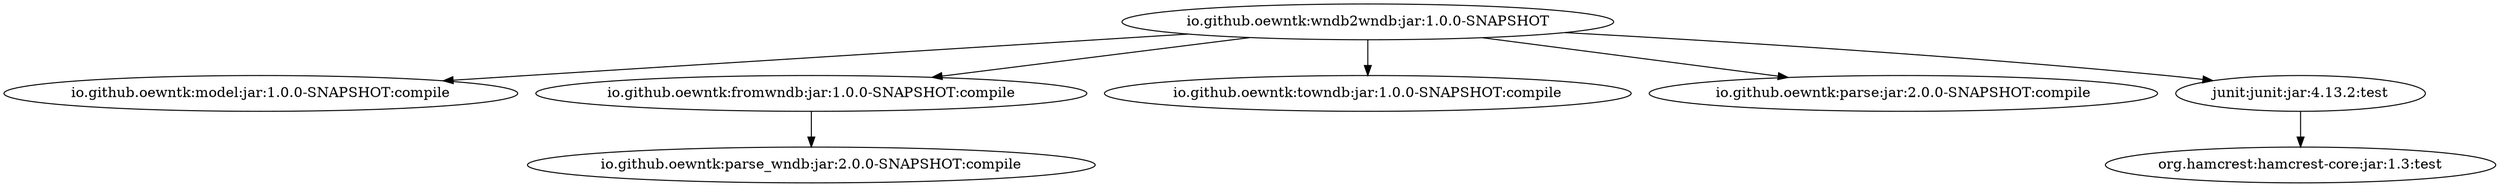 digraph "io.github.oewntk:wndb2wndb:jar:1.0.0-SNAPSHOT" { 
	"io.github.oewntk:wndb2wndb:jar:1.0.0-SNAPSHOT" -> "io.github.oewntk:model:jar:1.0.0-SNAPSHOT:compile" ; 
	"io.github.oewntk:wndb2wndb:jar:1.0.0-SNAPSHOT" -> "io.github.oewntk:fromwndb:jar:1.0.0-SNAPSHOT:compile" ; 
	"io.github.oewntk:wndb2wndb:jar:1.0.0-SNAPSHOT" -> "io.github.oewntk:towndb:jar:1.0.0-SNAPSHOT:compile" ; 
	"io.github.oewntk:wndb2wndb:jar:1.0.0-SNAPSHOT" -> "io.github.oewntk:parse:jar:2.0.0-SNAPSHOT:compile" ; 
	"io.github.oewntk:wndb2wndb:jar:1.0.0-SNAPSHOT" -> "junit:junit:jar:4.13.2:test" ; 
	"io.github.oewntk:fromwndb:jar:1.0.0-SNAPSHOT:compile" -> "io.github.oewntk:parse_wndb:jar:2.0.0-SNAPSHOT:compile" ; 
	"junit:junit:jar:4.13.2:test" -> "org.hamcrest:hamcrest-core:jar:1.3:test" ; 
 } 
